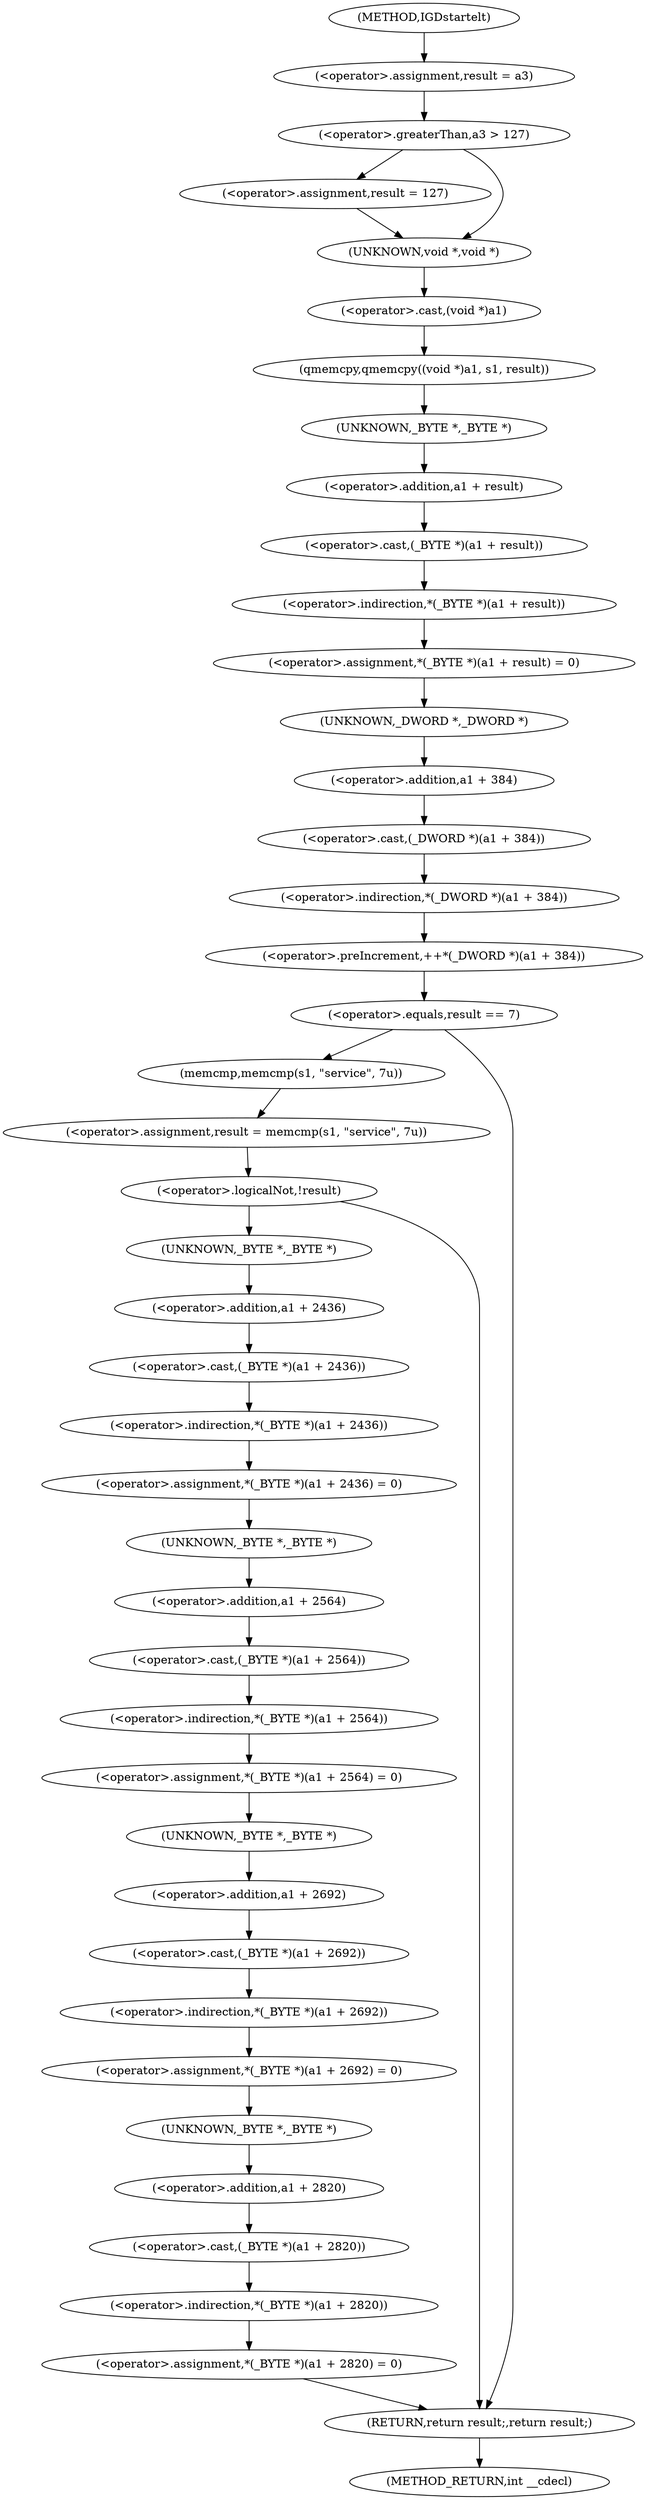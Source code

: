digraph IGDstartelt {  
"1000108" [label = "(<operator>.assignment,result = a3)" ]
"1000112" [label = "(<operator>.greaterThan,a3 > 127)" ]
"1000115" [label = "(<operator>.assignment,result = 127)" ]
"1000118" [label = "(qmemcpy,qmemcpy((void *)a1, s1, result))" ]
"1000119" [label = "(<operator>.cast,(void *)a1)" ]
"1000120" [label = "(UNKNOWN,void *,void *)" ]
"1000124" [label = "(<operator>.assignment,*(_BYTE *)(a1 + result) = 0)" ]
"1000125" [label = "(<operator>.indirection,*(_BYTE *)(a1 + result))" ]
"1000126" [label = "(<operator>.cast,(_BYTE *)(a1 + result))" ]
"1000127" [label = "(UNKNOWN,_BYTE *,_BYTE *)" ]
"1000128" [label = "(<operator>.addition,a1 + result)" ]
"1000132" [label = "(<operator>.preIncrement,++*(_DWORD *)(a1 + 384))" ]
"1000133" [label = "(<operator>.indirection,*(_DWORD *)(a1 + 384))" ]
"1000134" [label = "(<operator>.cast,(_DWORD *)(a1 + 384))" ]
"1000135" [label = "(UNKNOWN,_DWORD *,_DWORD *)" ]
"1000136" [label = "(<operator>.addition,a1 + 384)" ]
"1000140" [label = "(<operator>.equals,result == 7)" ]
"1000144" [label = "(<operator>.assignment,result = memcmp(s1, \"service\", 7u))" ]
"1000146" [label = "(memcmp,memcmp(s1, \"service\", 7u))" ]
"1000151" [label = "(<operator>.logicalNot,!result)" ]
"1000154" [label = "(<operator>.assignment,*(_BYTE *)(a1 + 2436) = 0)" ]
"1000155" [label = "(<operator>.indirection,*(_BYTE *)(a1 + 2436))" ]
"1000156" [label = "(<operator>.cast,(_BYTE *)(a1 + 2436))" ]
"1000157" [label = "(UNKNOWN,_BYTE *,_BYTE *)" ]
"1000158" [label = "(<operator>.addition,a1 + 2436)" ]
"1000162" [label = "(<operator>.assignment,*(_BYTE *)(a1 + 2564) = 0)" ]
"1000163" [label = "(<operator>.indirection,*(_BYTE *)(a1 + 2564))" ]
"1000164" [label = "(<operator>.cast,(_BYTE *)(a1 + 2564))" ]
"1000165" [label = "(UNKNOWN,_BYTE *,_BYTE *)" ]
"1000166" [label = "(<operator>.addition,a1 + 2564)" ]
"1000170" [label = "(<operator>.assignment,*(_BYTE *)(a1 + 2692) = 0)" ]
"1000171" [label = "(<operator>.indirection,*(_BYTE *)(a1 + 2692))" ]
"1000172" [label = "(<operator>.cast,(_BYTE *)(a1 + 2692))" ]
"1000173" [label = "(UNKNOWN,_BYTE *,_BYTE *)" ]
"1000174" [label = "(<operator>.addition,a1 + 2692)" ]
"1000178" [label = "(<operator>.assignment,*(_BYTE *)(a1 + 2820) = 0)" ]
"1000179" [label = "(<operator>.indirection,*(_BYTE *)(a1 + 2820))" ]
"1000180" [label = "(<operator>.cast,(_BYTE *)(a1 + 2820))" ]
"1000181" [label = "(UNKNOWN,_BYTE *,_BYTE *)" ]
"1000182" [label = "(<operator>.addition,a1 + 2820)" ]
"1000186" [label = "(RETURN,return result;,return result;)" ]
"1000102" [label = "(METHOD,IGDstartelt)" ]
"1000188" [label = "(METHOD_RETURN,int __cdecl)" ]
  "1000108" -> "1000112" 
  "1000112" -> "1000120" 
  "1000112" -> "1000115" 
  "1000115" -> "1000120" 
  "1000118" -> "1000127" 
  "1000119" -> "1000118" 
  "1000120" -> "1000119" 
  "1000124" -> "1000135" 
  "1000125" -> "1000124" 
  "1000126" -> "1000125" 
  "1000127" -> "1000128" 
  "1000128" -> "1000126" 
  "1000132" -> "1000140" 
  "1000133" -> "1000132" 
  "1000134" -> "1000133" 
  "1000135" -> "1000136" 
  "1000136" -> "1000134" 
  "1000140" -> "1000146" 
  "1000140" -> "1000186" 
  "1000144" -> "1000151" 
  "1000146" -> "1000144" 
  "1000151" -> "1000157" 
  "1000151" -> "1000186" 
  "1000154" -> "1000165" 
  "1000155" -> "1000154" 
  "1000156" -> "1000155" 
  "1000157" -> "1000158" 
  "1000158" -> "1000156" 
  "1000162" -> "1000173" 
  "1000163" -> "1000162" 
  "1000164" -> "1000163" 
  "1000165" -> "1000166" 
  "1000166" -> "1000164" 
  "1000170" -> "1000181" 
  "1000171" -> "1000170" 
  "1000172" -> "1000171" 
  "1000173" -> "1000174" 
  "1000174" -> "1000172" 
  "1000178" -> "1000186" 
  "1000179" -> "1000178" 
  "1000180" -> "1000179" 
  "1000181" -> "1000182" 
  "1000182" -> "1000180" 
  "1000186" -> "1000188" 
  "1000102" -> "1000108" 
}
